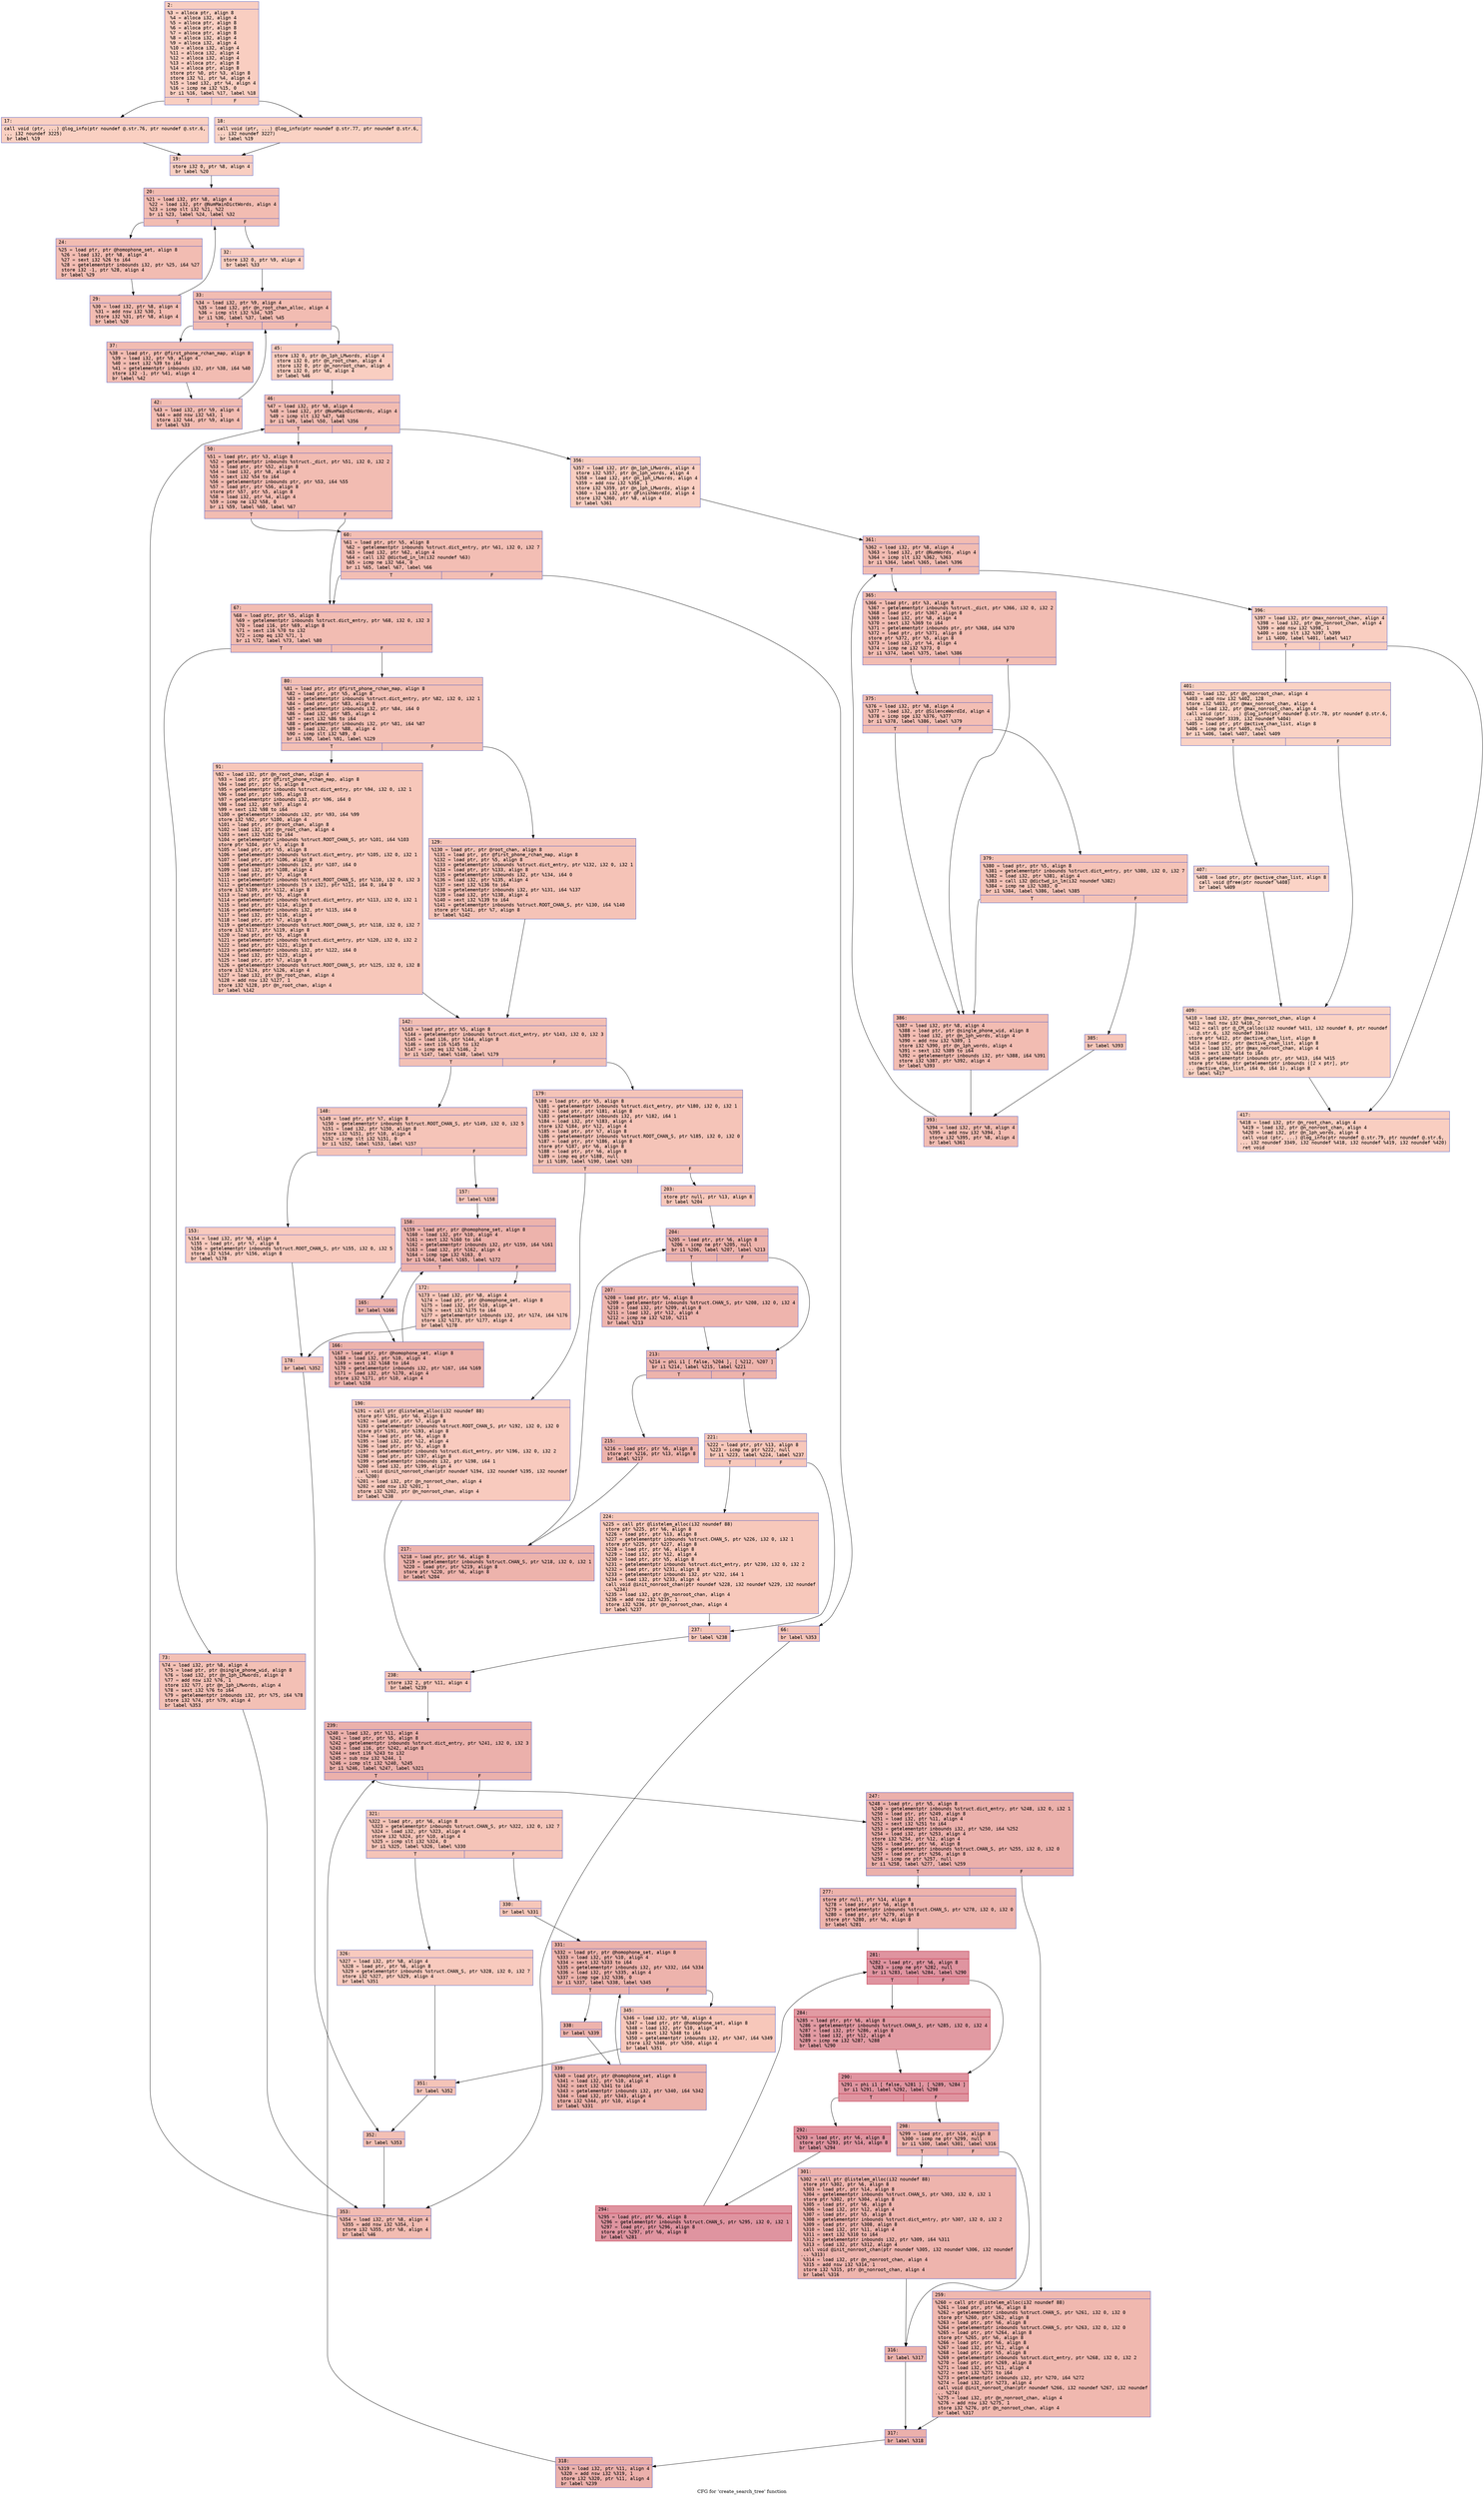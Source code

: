 digraph "CFG for 'create_search_tree' function" {
	label="CFG for 'create_search_tree' function";

	Node0x6000020072a0 [shape=record,color="#3d50c3ff", style=filled, fillcolor="#f2907270" fontname="Courier",label="{2:\l|  %3 = alloca ptr, align 8\l  %4 = alloca i32, align 4\l  %5 = alloca ptr, align 8\l  %6 = alloca ptr, align 8\l  %7 = alloca ptr, align 8\l  %8 = alloca i32, align 4\l  %9 = alloca i32, align 4\l  %10 = alloca i32, align 4\l  %11 = alloca i32, align 4\l  %12 = alloca i32, align 4\l  %13 = alloca ptr, align 8\l  %14 = alloca ptr, align 8\l  store ptr %0, ptr %3, align 8\l  store i32 %1, ptr %4, align 4\l  %15 = load i32, ptr %4, align 4\l  %16 = icmp ne i32 %15, 0\l  br i1 %16, label %17, label %18\l|{<s0>T|<s1>F}}"];
	Node0x6000020072a0:s0 -> Node0x600002007340[tooltip="2 -> 17\nProbability 62.50%" ];
	Node0x6000020072a0:s1 -> Node0x600002007390[tooltip="2 -> 18\nProbability 37.50%" ];
	Node0x600002007340 [shape=record,color="#3d50c3ff", style=filled, fillcolor="#f3947570" fontname="Courier",label="{17:\l|  call void (ptr, ...) @log_info(ptr noundef @.str.76, ptr noundef @.str.6,\l... i32 noundef 3225)\l  br label %19\l}"];
	Node0x600002007340 -> Node0x6000020073e0[tooltip="17 -> 19\nProbability 100.00%" ];
	Node0x600002007390 [shape=record,color="#3d50c3ff", style=filled, fillcolor="#f4987a70" fontname="Courier",label="{18:\l|  call void (ptr, ...) @log_info(ptr noundef @.str.77, ptr noundef @.str.6,\l... i32 noundef 3227)\l  br label %19\l}"];
	Node0x600002007390 -> Node0x6000020073e0[tooltip="18 -> 19\nProbability 100.00%" ];
	Node0x6000020073e0 [shape=record,color="#3d50c3ff", style=filled, fillcolor="#f2907270" fontname="Courier",label="{19:\l|  store i32 0, ptr %8, align 4\l  br label %20\l}"];
	Node0x6000020073e0 -> Node0x600002007430[tooltip="19 -> 20\nProbability 100.00%" ];
	Node0x600002007430 [shape=record,color="#3d50c3ff", style=filled, fillcolor="#e1675170" fontname="Courier",label="{20:\l|  %21 = load i32, ptr %8, align 4\l  %22 = load i32, ptr @NumMainDictWords, align 4\l  %23 = icmp slt i32 %21, %22\l  br i1 %23, label %24, label %32\l|{<s0>T|<s1>F}}"];
	Node0x600002007430:s0 -> Node0x600002007480[tooltip="20 -> 24\nProbability 96.88%" ];
	Node0x600002007430:s1 -> Node0x600002007520[tooltip="20 -> 32\nProbability 3.12%" ];
	Node0x600002007480 [shape=record,color="#3d50c3ff", style=filled, fillcolor="#e1675170" fontname="Courier",label="{24:\l|  %25 = load ptr, ptr @homophone_set, align 8\l  %26 = load i32, ptr %8, align 4\l  %27 = sext i32 %26 to i64\l  %28 = getelementptr inbounds i32, ptr %25, i64 %27\l  store i32 -1, ptr %28, align 4\l  br label %29\l}"];
	Node0x600002007480 -> Node0x6000020074d0[tooltip="24 -> 29\nProbability 100.00%" ];
	Node0x6000020074d0 [shape=record,color="#3d50c3ff", style=filled, fillcolor="#e1675170" fontname="Courier",label="{29:\l|  %30 = load i32, ptr %8, align 4\l  %31 = add nsw i32 %30, 1\l  store i32 %31, ptr %8, align 4\l  br label %20\l}"];
	Node0x6000020074d0 -> Node0x600002007430[tooltip="29 -> 20\nProbability 100.00%" ];
	Node0x600002007520 [shape=record,color="#3d50c3ff", style=filled, fillcolor="#f2907270" fontname="Courier",label="{32:\l|  store i32 0, ptr %9, align 4\l  br label %33\l}"];
	Node0x600002007520 -> Node0x600002007570[tooltip="32 -> 33\nProbability 100.00%" ];
	Node0x600002007570 [shape=record,color="#3d50c3ff", style=filled, fillcolor="#e1675170" fontname="Courier",label="{33:\l|  %34 = load i32, ptr %9, align 4\l  %35 = load i32, ptr @n_root_chan_alloc, align 4\l  %36 = icmp slt i32 %34, %35\l  br i1 %36, label %37, label %45\l|{<s0>T|<s1>F}}"];
	Node0x600002007570:s0 -> Node0x6000020075c0[tooltip="33 -> 37\nProbability 96.88%" ];
	Node0x600002007570:s1 -> Node0x600002007660[tooltip="33 -> 45\nProbability 3.12%" ];
	Node0x6000020075c0 [shape=record,color="#3d50c3ff", style=filled, fillcolor="#e1675170" fontname="Courier",label="{37:\l|  %38 = load ptr, ptr @first_phone_rchan_map, align 8\l  %39 = load i32, ptr %9, align 4\l  %40 = sext i32 %39 to i64\l  %41 = getelementptr inbounds i32, ptr %38, i64 %40\l  store i32 -1, ptr %41, align 4\l  br label %42\l}"];
	Node0x6000020075c0 -> Node0x600002007610[tooltip="37 -> 42\nProbability 100.00%" ];
	Node0x600002007610 [shape=record,color="#3d50c3ff", style=filled, fillcolor="#e1675170" fontname="Courier",label="{42:\l|  %43 = load i32, ptr %9, align 4\l  %44 = add nsw i32 %43, 1\l  store i32 %44, ptr %9, align 4\l  br label %33\l}"];
	Node0x600002007610 -> Node0x600002007570[tooltip="42 -> 33\nProbability 100.00%" ];
	Node0x600002007660 [shape=record,color="#3d50c3ff", style=filled, fillcolor="#f2907270" fontname="Courier",label="{45:\l|  store i32 0, ptr @n_1ph_LMwords, align 4\l  store i32 0, ptr @n_root_chan, align 4\l  store i32 0, ptr @n_nonroot_chan, align 4\l  store i32 0, ptr %8, align 4\l  br label %46\l}"];
	Node0x600002007660 -> Node0x6000020076b0[tooltip="45 -> 46\nProbability 100.00%" ];
	Node0x6000020076b0 [shape=record,color="#3d50c3ff", style=filled, fillcolor="#e1675170" fontname="Courier",label="{46:\l|  %47 = load i32, ptr %8, align 4\l  %48 = load i32, ptr @NumMainDictWords, align 4\l  %49 = icmp slt i32 %47, %48\l  br i1 %49, label %50, label %356\l|{<s0>T|<s1>F}}"];
	Node0x6000020076b0:s0 -> Node0x600002007700[tooltip="46 -> 50\nProbability 96.88%" ];
	Node0x6000020076b0:s1 -> Node0x6000020007d0[tooltip="46 -> 356\nProbability 3.12%" ];
	Node0x600002007700 [shape=record,color="#3d50c3ff", style=filled, fillcolor="#e1675170" fontname="Courier",label="{50:\l|  %51 = load ptr, ptr %3, align 8\l  %52 = getelementptr inbounds %struct._dict, ptr %51, i32 0, i32 2\l  %53 = load ptr, ptr %52, align 8\l  %54 = load i32, ptr %8, align 4\l  %55 = sext i32 %54 to i64\l  %56 = getelementptr inbounds ptr, ptr %53, i64 %55\l  %57 = load ptr, ptr %56, align 8\l  store ptr %57, ptr %5, align 8\l  %58 = load i32, ptr %4, align 4\l  %59 = icmp ne i32 %58, 0\l  br i1 %59, label %60, label %67\l|{<s0>T|<s1>F}}"];
	Node0x600002007700:s0 -> Node0x600002007750[tooltip="50 -> 60\nProbability 62.50%" ];
	Node0x600002007700:s1 -> Node0x6000020077f0[tooltip="50 -> 67\nProbability 37.50%" ];
	Node0x600002007750 [shape=record,color="#3d50c3ff", style=filled, fillcolor="#e36c5570" fontname="Courier",label="{60:\l|  %61 = load ptr, ptr %5, align 8\l  %62 = getelementptr inbounds %struct.dict_entry, ptr %61, i32 0, i32 7\l  %63 = load i32, ptr %62, align 4\l  %64 = call i32 @dictwd_in_lm(i32 noundef %63)\l  %65 = icmp ne i32 %64, 0\l  br i1 %65, label %67, label %66\l|{<s0>T|<s1>F}}"];
	Node0x600002007750:s0 -> Node0x6000020077f0[tooltip="60 -> 67\nProbability 62.50%" ];
	Node0x600002007750:s1 -> Node0x6000020077a0[tooltip="60 -> 66\nProbability 37.50%" ];
	Node0x6000020077a0 [shape=record,color="#3d50c3ff", style=filled, fillcolor="#e8765c70" fontname="Courier",label="{66:\l|  br label %353\l}"];
	Node0x6000020077a0 -> Node0x600002000780[tooltip="66 -> 353\nProbability 100.00%" ];
	Node0x6000020077f0 [shape=record,color="#3d50c3ff", style=filled, fillcolor="#e1675170" fontname="Courier",label="{67:\l|  %68 = load ptr, ptr %5, align 8\l  %69 = getelementptr inbounds %struct.dict_entry, ptr %68, i32 0, i32 3\l  %70 = load i16, ptr %69, align 8\l  %71 = sext i16 %70 to i32\l  %72 = icmp eq i32 %71, 1\l  br i1 %72, label %73, label %80\l|{<s0>T|<s1>F}}"];
	Node0x6000020077f0:s0 -> Node0x600002007840[tooltip="67 -> 73\nProbability 50.00%" ];
	Node0x6000020077f0:s1 -> Node0x600002007890[tooltip="67 -> 80\nProbability 50.00%" ];
	Node0x600002007840 [shape=record,color="#3d50c3ff", style=filled, fillcolor="#e5705870" fontname="Courier",label="{73:\l|  %74 = load i32, ptr %8, align 4\l  %75 = load ptr, ptr @single_phone_wid, align 8\l  %76 = load i32, ptr @n_1ph_LMwords, align 4\l  %77 = add nsw i32 %76, 1\l  store i32 %77, ptr @n_1ph_LMwords, align 4\l  %78 = sext i32 %76 to i64\l  %79 = getelementptr inbounds i32, ptr %75, i64 %78\l  store i32 %74, ptr %79, align 4\l  br label %353\l}"];
	Node0x600002007840 -> Node0x600002000780[tooltip="73 -> 353\nProbability 100.00%" ];
	Node0x600002007890 [shape=record,color="#3d50c3ff", style=filled, fillcolor="#e5705870" fontname="Courier",label="{80:\l|  %81 = load ptr, ptr @first_phone_rchan_map, align 8\l  %82 = load ptr, ptr %5, align 8\l  %83 = getelementptr inbounds %struct.dict_entry, ptr %82, i32 0, i32 1\l  %84 = load ptr, ptr %83, align 8\l  %85 = getelementptr inbounds i32, ptr %84, i64 0\l  %86 = load i32, ptr %85, align 4\l  %87 = sext i32 %86 to i64\l  %88 = getelementptr inbounds i32, ptr %81, i64 %87\l  %89 = load i32, ptr %88, align 4\l  %90 = icmp slt i32 %89, 0\l  br i1 %90, label %91, label %129\l|{<s0>T|<s1>F}}"];
	Node0x600002007890:s0 -> Node0x6000020078e0[tooltip="80 -> 91\nProbability 37.50%" ];
	Node0x600002007890:s1 -> Node0x600002007930[tooltip="80 -> 129\nProbability 62.50%" ];
	Node0x6000020078e0 [shape=record,color="#3d50c3ff", style=filled, fillcolor="#ec7f6370" fontname="Courier",label="{91:\l|  %92 = load i32, ptr @n_root_chan, align 4\l  %93 = load ptr, ptr @first_phone_rchan_map, align 8\l  %94 = load ptr, ptr %5, align 8\l  %95 = getelementptr inbounds %struct.dict_entry, ptr %94, i32 0, i32 1\l  %96 = load ptr, ptr %95, align 8\l  %97 = getelementptr inbounds i32, ptr %96, i64 0\l  %98 = load i32, ptr %97, align 4\l  %99 = sext i32 %98 to i64\l  %100 = getelementptr inbounds i32, ptr %93, i64 %99\l  store i32 %92, ptr %100, align 4\l  %101 = load ptr, ptr @root_chan, align 8\l  %102 = load i32, ptr @n_root_chan, align 4\l  %103 = sext i32 %102 to i64\l  %104 = getelementptr inbounds %struct.ROOT_CHAN_S, ptr %101, i64 %103\l  store ptr %104, ptr %7, align 8\l  %105 = load ptr, ptr %5, align 8\l  %106 = getelementptr inbounds %struct.dict_entry, ptr %105, i32 0, i32 1\l  %107 = load ptr, ptr %106, align 8\l  %108 = getelementptr inbounds i32, ptr %107, i64 0\l  %109 = load i32, ptr %108, align 4\l  %110 = load ptr, ptr %7, align 8\l  %111 = getelementptr inbounds %struct.ROOT_CHAN_S, ptr %110, i32 0, i32 3\l  %112 = getelementptr inbounds [5 x i32], ptr %111, i64 0, i64 0\l  store i32 %109, ptr %112, align 8\l  %113 = load ptr, ptr %5, align 8\l  %114 = getelementptr inbounds %struct.dict_entry, ptr %113, i32 0, i32 1\l  %115 = load ptr, ptr %114, align 8\l  %116 = getelementptr inbounds i32, ptr %115, i64 0\l  %117 = load i32, ptr %116, align 4\l  %118 = load ptr, ptr %7, align 8\l  %119 = getelementptr inbounds %struct.ROOT_CHAN_S, ptr %118, i32 0, i32 7\l  store i32 %117, ptr %119, align 8\l  %120 = load ptr, ptr %5, align 8\l  %121 = getelementptr inbounds %struct.dict_entry, ptr %120, i32 0, i32 2\l  %122 = load ptr, ptr %121, align 8\l  %123 = getelementptr inbounds i32, ptr %122, i64 0\l  %124 = load i32, ptr %123, align 4\l  %125 = load ptr, ptr %7, align 8\l  %126 = getelementptr inbounds %struct.ROOT_CHAN_S, ptr %125, i32 0, i32 8\l  store i32 %124, ptr %126, align 4\l  %127 = load i32, ptr @n_root_chan, align 4\l  %128 = add nsw i32 %127, 1\l  store i32 %128, ptr @n_root_chan, align 4\l  br label %142\l}"];
	Node0x6000020078e0 -> Node0x600002007980[tooltip="91 -> 142\nProbability 100.00%" ];
	Node0x600002007930 [shape=record,color="#3d50c3ff", style=filled, fillcolor="#e8765c70" fontname="Courier",label="{129:\l|  %130 = load ptr, ptr @root_chan, align 8\l  %131 = load ptr, ptr @first_phone_rchan_map, align 8\l  %132 = load ptr, ptr %5, align 8\l  %133 = getelementptr inbounds %struct.dict_entry, ptr %132, i32 0, i32 1\l  %134 = load ptr, ptr %133, align 8\l  %135 = getelementptr inbounds i32, ptr %134, i64 0\l  %136 = load i32, ptr %135, align 4\l  %137 = sext i32 %136 to i64\l  %138 = getelementptr inbounds i32, ptr %131, i64 %137\l  %139 = load i32, ptr %138, align 4\l  %140 = sext i32 %139 to i64\l  %141 = getelementptr inbounds %struct.ROOT_CHAN_S, ptr %130, i64 %140\l  store ptr %141, ptr %7, align 8\l  br label %142\l}"];
	Node0x600002007930 -> Node0x600002007980[tooltip="129 -> 142\nProbability 100.00%" ];
	Node0x600002007980 [shape=record,color="#3d50c3ff", style=filled, fillcolor="#e5705870" fontname="Courier",label="{142:\l|  %143 = load ptr, ptr %5, align 8\l  %144 = getelementptr inbounds %struct.dict_entry, ptr %143, i32 0, i32 3\l  %145 = load i16, ptr %144, align 8\l  %146 = sext i16 %145 to i32\l  %147 = icmp eq i32 %146, 2\l  br i1 %147, label %148, label %179\l|{<s0>T|<s1>F}}"];
	Node0x600002007980:s0 -> Node0x6000020079d0[tooltip="142 -> 148\nProbability 50.00%" ];
	Node0x600002007980:s1 -> Node0x600002007c50[tooltip="142 -> 179\nProbability 50.00%" ];
	Node0x6000020079d0 [shape=record,color="#3d50c3ff", style=filled, fillcolor="#e97a5f70" fontname="Courier",label="{148:\l|  %149 = load ptr, ptr %7, align 8\l  %150 = getelementptr inbounds %struct.ROOT_CHAN_S, ptr %149, i32 0, i32 5\l  %151 = load i32, ptr %150, align 8\l  store i32 %151, ptr %10, align 4\l  %152 = icmp slt i32 %151, 0\l  br i1 %152, label %153, label %157\l|{<s0>T|<s1>F}}"];
	Node0x6000020079d0:s0 -> Node0x600002007a20[tooltip="148 -> 153\nProbability 37.50%" ];
	Node0x6000020079d0:s1 -> Node0x600002007a70[tooltip="148 -> 157\nProbability 62.50%" ];
	Node0x600002007a20 [shape=record,color="#3d50c3ff", style=filled, fillcolor="#ef886b70" fontname="Courier",label="{153:\l|  %154 = load i32, ptr %8, align 4\l  %155 = load ptr, ptr %7, align 8\l  %156 = getelementptr inbounds %struct.ROOT_CHAN_S, ptr %155, i32 0, i32 5\l  store i32 %154, ptr %156, align 8\l  br label %178\l}"];
	Node0x600002007a20 -> Node0x600002007c00[tooltip="153 -> 178\nProbability 100.00%" ];
	Node0x600002007a70 [shape=record,color="#3d50c3ff", style=filled, fillcolor="#ec7f6370" fontname="Courier",label="{157:\l|  br label %158\l}"];
	Node0x600002007a70 -> Node0x600002007ac0[tooltip="157 -> 158\nProbability 100.00%" ];
	Node0x600002007ac0 [shape=record,color="#3d50c3ff", style=filled, fillcolor="#d6524470" fontname="Courier",label="{158:\l|  %159 = load ptr, ptr @homophone_set, align 8\l  %160 = load i32, ptr %10, align 4\l  %161 = sext i32 %160 to i64\l  %162 = getelementptr inbounds i32, ptr %159, i64 %161\l  %163 = load i32, ptr %162, align 4\l  %164 = icmp sge i32 %163, 0\l  br i1 %164, label %165, label %172\l|{<s0>T|<s1>F}}"];
	Node0x600002007ac0:s0 -> Node0x600002007b10[tooltip="158 -> 165\nProbability 96.88%" ];
	Node0x600002007ac0:s1 -> Node0x600002007bb0[tooltip="158 -> 172\nProbability 3.12%" ];
	Node0x600002007b10 [shape=record,color="#3d50c3ff", style=filled, fillcolor="#d6524470" fontname="Courier",label="{165:\l|  br label %166\l}"];
	Node0x600002007b10 -> Node0x600002007b60[tooltip="165 -> 166\nProbability 100.00%" ];
	Node0x600002007b60 [shape=record,color="#3d50c3ff", style=filled, fillcolor="#d6524470" fontname="Courier",label="{166:\l|  %167 = load ptr, ptr @homophone_set, align 8\l  %168 = load i32, ptr %10, align 4\l  %169 = sext i32 %168 to i64\l  %170 = getelementptr inbounds i32, ptr %167, i64 %169\l  %171 = load i32, ptr %170, align 4\l  store i32 %171, ptr %10, align 4\l  br label %158\l}"];
	Node0x600002007b60 -> Node0x600002007ac0[tooltip="166 -> 158\nProbability 100.00%" ];
	Node0x600002007bb0 [shape=record,color="#3d50c3ff", style=filled, fillcolor="#ec7f6370" fontname="Courier",label="{172:\l|  %173 = load i32, ptr %8, align 4\l  %174 = load ptr, ptr @homophone_set, align 8\l  %175 = load i32, ptr %10, align 4\l  %176 = sext i32 %175 to i64\l  %177 = getelementptr inbounds i32, ptr %174, i64 %176\l  store i32 %173, ptr %177, align 4\l  br label %178\l}"];
	Node0x600002007bb0 -> Node0x600002007c00[tooltip="172 -> 178\nProbability 100.00%" ];
	Node0x600002007c00 [shape=record,color="#3d50c3ff", style=filled, fillcolor="#e97a5f70" fontname="Courier",label="{178:\l|  br label %352\l}"];
	Node0x600002007c00 -> Node0x600002000730[tooltip="178 -> 352\nProbability 100.00%" ];
	Node0x600002007c50 [shape=record,color="#3d50c3ff", style=filled, fillcolor="#e97a5f70" fontname="Courier",label="{179:\l|  %180 = load ptr, ptr %5, align 8\l  %181 = getelementptr inbounds %struct.dict_entry, ptr %180, i32 0, i32 1\l  %182 = load ptr, ptr %181, align 8\l  %183 = getelementptr inbounds i32, ptr %182, i64 1\l  %184 = load i32, ptr %183, align 4\l  store i32 %184, ptr %12, align 4\l  %185 = load ptr, ptr %7, align 8\l  %186 = getelementptr inbounds %struct.ROOT_CHAN_S, ptr %185, i32 0, i32 0\l  %187 = load ptr, ptr %186, align 8\l  store ptr %187, ptr %6, align 8\l  %188 = load ptr, ptr %6, align 8\l  %189 = icmp eq ptr %188, null\l  br i1 %189, label %190, label %203\l|{<s0>T|<s1>F}}"];
	Node0x600002007c50:s0 -> Node0x600002007ca0[tooltip="179 -> 190\nProbability 37.50%" ];
	Node0x600002007c50:s1 -> Node0x600002007cf0[tooltip="179 -> 203\nProbability 62.50%" ];
	Node0x600002007ca0 [shape=record,color="#3d50c3ff", style=filled, fillcolor="#ef886b70" fontname="Courier",label="{190:\l|  %191 = call ptr @listelem_alloc(i32 noundef 88)\l  store ptr %191, ptr %6, align 8\l  %192 = load ptr, ptr %7, align 8\l  %193 = getelementptr inbounds %struct.ROOT_CHAN_S, ptr %192, i32 0, i32 0\l  store ptr %191, ptr %193, align 8\l  %194 = load ptr, ptr %6, align 8\l  %195 = load i32, ptr %12, align 4\l  %196 = load ptr, ptr %5, align 8\l  %197 = getelementptr inbounds %struct.dict_entry, ptr %196, i32 0, i32 2\l  %198 = load ptr, ptr %197, align 8\l  %199 = getelementptr inbounds i32, ptr %198, i64 1\l  %200 = load i32, ptr %199, align 4\l  call void @init_nonroot_chan(ptr noundef %194, i32 noundef %195, i32 noundef\l... %200)\l  %201 = load i32, ptr @n_nonroot_chan, align 4\l  %202 = add nsw i32 %201, 1\l  store i32 %202, ptr @n_nonroot_chan, align 4\l  br label %238\l}"];
	Node0x600002007ca0 -> Node0x600002000000[tooltip="190 -> 238\nProbability 100.00%" ];
	Node0x600002007cf0 [shape=record,color="#3d50c3ff", style=filled, fillcolor="#ec7f6370" fontname="Courier",label="{203:\l|  store ptr null, ptr %13, align 8\l  br label %204\l}"];
	Node0x600002007cf0 -> Node0x600002007d40[tooltip="203 -> 204\nProbability 100.00%" ];
	Node0x600002007d40 [shape=record,color="#3d50c3ff", style=filled, fillcolor="#d6524470" fontname="Courier",label="{204:\l|  %205 = load ptr, ptr %6, align 8\l  %206 = icmp ne ptr %205, null\l  br i1 %206, label %207, label %213\l|{<s0>T|<s1>F}}"];
	Node0x600002007d40:s0 -> Node0x600002007d90[tooltip="204 -> 207\nProbability 62.50%" ];
	Node0x600002007d40:s1 -> Node0x600002007de0[tooltip="204 -> 213\nProbability 37.50%" ];
	Node0x600002007d90 [shape=record,color="#3d50c3ff", style=filled, fillcolor="#d8564670" fontname="Courier",label="{207:\l|  %208 = load ptr, ptr %6, align 8\l  %209 = getelementptr inbounds %struct.CHAN_S, ptr %208, i32 0, i32 4\l  %210 = load i32, ptr %209, align 8\l  %211 = load i32, ptr %12, align 4\l  %212 = icmp ne i32 %210, %211\l  br label %213\l}"];
	Node0x600002007d90 -> Node0x600002007de0[tooltip="207 -> 213\nProbability 100.00%" ];
	Node0x600002007de0 [shape=record,color="#3d50c3ff", style=filled, fillcolor="#d6524470" fontname="Courier",label="{213:\l|  %214 = phi i1 [ false, %204 ], [ %212, %207 ]\l  br i1 %214, label %215, label %221\l|{<s0>T|<s1>F}}"];
	Node0x600002007de0:s0 -> Node0x600002007e30[tooltip="213 -> 215\nProbability 96.88%" ];
	Node0x600002007de0:s1 -> Node0x600002007ed0[tooltip="213 -> 221\nProbability 3.12%" ];
	Node0x600002007e30 [shape=record,color="#3d50c3ff", style=filled, fillcolor="#d6524470" fontname="Courier",label="{215:\l|  %216 = load ptr, ptr %6, align 8\l  store ptr %216, ptr %13, align 8\l  br label %217\l}"];
	Node0x600002007e30 -> Node0x600002007e80[tooltip="215 -> 217\nProbability 100.00%" ];
	Node0x600002007e80 [shape=record,color="#3d50c3ff", style=filled, fillcolor="#d6524470" fontname="Courier",label="{217:\l|  %218 = load ptr, ptr %6, align 8\l  %219 = getelementptr inbounds %struct.CHAN_S, ptr %218, i32 0, i32 1\l  %220 = load ptr, ptr %219, align 8\l  store ptr %220, ptr %6, align 8\l  br label %204\l}"];
	Node0x600002007e80 -> Node0x600002007d40[tooltip="217 -> 204\nProbability 100.00%" ];
	Node0x600002007ed0 [shape=record,color="#3d50c3ff", style=filled, fillcolor="#ec7f6370" fontname="Courier",label="{221:\l|  %222 = load ptr, ptr %13, align 8\l  %223 = icmp ne ptr %222, null\l  br i1 %223, label %224, label %237\l|{<s0>T|<s1>F}}"];
	Node0x600002007ed0:s0 -> Node0x600002007f20[tooltip="221 -> 224\nProbability 62.50%" ];
	Node0x600002007ed0:s1 -> Node0x600002007f70[tooltip="221 -> 237\nProbability 37.50%" ];
	Node0x600002007f20 [shape=record,color="#3d50c3ff", style=filled, fillcolor="#ed836670" fontname="Courier",label="{224:\l|  %225 = call ptr @listelem_alloc(i32 noundef 88)\l  store ptr %225, ptr %6, align 8\l  %226 = load ptr, ptr %13, align 8\l  %227 = getelementptr inbounds %struct.CHAN_S, ptr %226, i32 0, i32 1\l  store ptr %225, ptr %227, align 8\l  %228 = load ptr, ptr %6, align 8\l  %229 = load i32, ptr %12, align 4\l  %230 = load ptr, ptr %5, align 8\l  %231 = getelementptr inbounds %struct.dict_entry, ptr %230, i32 0, i32 2\l  %232 = load ptr, ptr %231, align 8\l  %233 = getelementptr inbounds i32, ptr %232, i64 1\l  %234 = load i32, ptr %233, align 4\l  call void @init_nonroot_chan(ptr noundef %228, i32 noundef %229, i32 noundef\l... %234)\l  %235 = load i32, ptr @n_nonroot_chan, align 4\l  %236 = add nsw i32 %235, 1\l  store i32 %236, ptr @n_nonroot_chan, align 4\l  br label %237\l}"];
	Node0x600002007f20 -> Node0x600002007f70[tooltip="224 -> 237\nProbability 100.00%" ];
	Node0x600002007f70 [shape=record,color="#3d50c3ff", style=filled, fillcolor="#ec7f6370" fontname="Courier",label="{237:\l|  br label %238\l}"];
	Node0x600002007f70 -> Node0x600002000000[tooltip="237 -> 238\nProbability 100.00%" ];
	Node0x600002000000 [shape=record,color="#3d50c3ff", style=filled, fillcolor="#e97a5f70" fontname="Courier",label="{238:\l|  store i32 2, ptr %11, align 4\l  br label %239\l}"];
	Node0x600002000000 -> Node0x600002000050[tooltip="238 -> 239\nProbability 100.00%" ];
	Node0x600002000050 [shape=record,color="#3d50c3ff", style=filled, fillcolor="#d24b4070" fontname="Courier",label="{239:\l|  %240 = load i32, ptr %11, align 4\l  %241 = load ptr, ptr %5, align 8\l  %242 = getelementptr inbounds %struct.dict_entry, ptr %241, i32 0, i32 3\l  %243 = load i16, ptr %242, align 8\l  %244 = sext i16 %243 to i32\l  %245 = sub nsw i32 %244, 1\l  %246 = icmp slt i32 %240, %245\l  br i1 %246, label %247, label %321\l|{<s0>T|<s1>F}}"];
	Node0x600002000050:s0 -> Node0x6000020000a0[tooltip="239 -> 247\nProbability 96.88%" ];
	Node0x600002000050:s1 -> Node0x6000020004b0[tooltip="239 -> 321\nProbability 3.12%" ];
	Node0x6000020000a0 [shape=record,color="#3d50c3ff", style=filled, fillcolor="#d24b4070" fontname="Courier",label="{247:\l|  %248 = load ptr, ptr %5, align 8\l  %249 = getelementptr inbounds %struct.dict_entry, ptr %248, i32 0, i32 1\l  %250 = load ptr, ptr %249, align 8\l  %251 = load i32, ptr %11, align 4\l  %252 = sext i32 %251 to i64\l  %253 = getelementptr inbounds i32, ptr %250, i64 %252\l  %254 = load i32, ptr %253, align 4\l  store i32 %254, ptr %12, align 4\l  %255 = load ptr, ptr %6, align 8\l  %256 = getelementptr inbounds %struct.CHAN_S, ptr %255, i32 0, i32 0\l  %257 = load ptr, ptr %256, align 8\l  %258 = icmp ne ptr %257, null\l  br i1 %258, label %277, label %259\l|{<s0>T|<s1>F}}"];
	Node0x6000020000a0:s0 -> Node0x600002000140[tooltip="247 -> 277\nProbability 62.50%" ];
	Node0x6000020000a0:s1 -> Node0x6000020000f0[tooltip="247 -> 259\nProbability 37.50%" ];
	Node0x6000020000f0 [shape=record,color="#3d50c3ff", style=filled, fillcolor="#dc5d4a70" fontname="Courier",label="{259:\l|  %260 = call ptr @listelem_alloc(i32 noundef 88)\l  %261 = load ptr, ptr %6, align 8\l  %262 = getelementptr inbounds %struct.CHAN_S, ptr %261, i32 0, i32 0\l  store ptr %260, ptr %262, align 8\l  %263 = load ptr, ptr %6, align 8\l  %264 = getelementptr inbounds %struct.CHAN_S, ptr %263, i32 0, i32 0\l  %265 = load ptr, ptr %264, align 8\l  store ptr %265, ptr %6, align 8\l  %266 = load ptr, ptr %6, align 8\l  %267 = load i32, ptr %12, align 4\l  %268 = load ptr, ptr %5, align 8\l  %269 = getelementptr inbounds %struct.dict_entry, ptr %268, i32 0, i32 2\l  %270 = load ptr, ptr %269, align 8\l  %271 = load i32, ptr %11, align 4\l  %272 = sext i32 %271 to i64\l  %273 = getelementptr inbounds i32, ptr %270, i64 %272\l  %274 = load i32, ptr %273, align 4\l  call void @init_nonroot_chan(ptr noundef %266, i32 noundef %267, i32 noundef\l... %274)\l  %275 = load i32, ptr @n_nonroot_chan, align 4\l  %276 = add nsw i32 %275, 1\l  store i32 %276, ptr @n_nonroot_chan, align 4\l  br label %317\l}"];
	Node0x6000020000f0 -> Node0x600002000410[tooltip="259 -> 317\nProbability 100.00%" ];
	Node0x600002000140 [shape=record,color="#3d50c3ff", style=filled, fillcolor="#d6524470" fontname="Courier",label="{277:\l|  store ptr null, ptr %14, align 8\l  %278 = load ptr, ptr %6, align 8\l  %279 = getelementptr inbounds %struct.CHAN_S, ptr %278, i32 0, i32 0\l  %280 = load ptr, ptr %279, align 8\l  store ptr %280, ptr %6, align 8\l  br label %281\l}"];
	Node0x600002000140 -> Node0x600002000190[tooltip="277 -> 281\nProbability 100.00%" ];
	Node0x600002000190 [shape=record,color="#b70d28ff", style=filled, fillcolor="#b70d2870" fontname="Courier",label="{281:\l|  %282 = load ptr, ptr %6, align 8\l  %283 = icmp ne ptr %282, null\l  br i1 %283, label %284, label %290\l|{<s0>T|<s1>F}}"];
	Node0x600002000190:s0 -> Node0x6000020001e0[tooltip="281 -> 284\nProbability 62.50%" ];
	Node0x600002000190:s1 -> Node0x600002000230[tooltip="281 -> 290\nProbability 37.50%" ];
	Node0x6000020001e0 [shape=record,color="#b70d28ff", style=filled, fillcolor="#bb1b2c70" fontname="Courier",label="{284:\l|  %285 = load ptr, ptr %6, align 8\l  %286 = getelementptr inbounds %struct.CHAN_S, ptr %285, i32 0, i32 4\l  %287 = load i32, ptr %286, align 8\l  %288 = load i32, ptr %12, align 4\l  %289 = icmp ne i32 %287, %288\l  br label %290\l}"];
	Node0x6000020001e0 -> Node0x600002000230[tooltip="284 -> 290\nProbability 100.00%" ];
	Node0x600002000230 [shape=record,color="#b70d28ff", style=filled, fillcolor="#b70d2870" fontname="Courier",label="{290:\l|  %291 = phi i1 [ false, %281 ], [ %289, %284 ]\l  br i1 %291, label %292, label %298\l|{<s0>T|<s1>F}}"];
	Node0x600002000230:s0 -> Node0x600002000280[tooltip="290 -> 292\nProbability 96.88%" ];
	Node0x600002000230:s1 -> Node0x600002000320[tooltip="290 -> 298\nProbability 3.12%" ];
	Node0x600002000280 [shape=record,color="#b70d28ff", style=filled, fillcolor="#b70d2870" fontname="Courier",label="{292:\l|  %293 = load ptr, ptr %6, align 8\l  store ptr %293, ptr %14, align 8\l  br label %294\l}"];
	Node0x600002000280 -> Node0x6000020002d0[tooltip="292 -> 294\nProbability 100.00%" ];
	Node0x6000020002d0 [shape=record,color="#b70d28ff", style=filled, fillcolor="#b70d2870" fontname="Courier",label="{294:\l|  %295 = load ptr, ptr %6, align 8\l  %296 = getelementptr inbounds %struct.CHAN_S, ptr %295, i32 0, i32 1\l  %297 = load ptr, ptr %296, align 8\l  store ptr %297, ptr %6, align 8\l  br label %281\l}"];
	Node0x6000020002d0 -> Node0x600002000190[tooltip="294 -> 281\nProbability 100.00%" ];
	Node0x600002000320 [shape=record,color="#3d50c3ff", style=filled, fillcolor="#d6524470" fontname="Courier",label="{298:\l|  %299 = load ptr, ptr %14, align 8\l  %300 = icmp ne ptr %299, null\l  br i1 %300, label %301, label %316\l|{<s0>T|<s1>F}}"];
	Node0x600002000320:s0 -> Node0x600002000370[tooltip="298 -> 301\nProbability 62.50%" ];
	Node0x600002000320:s1 -> Node0x6000020003c0[tooltip="298 -> 316\nProbability 37.50%" ];
	Node0x600002000370 [shape=record,color="#3d50c3ff", style=filled, fillcolor="#d8564670" fontname="Courier",label="{301:\l|  %302 = call ptr @listelem_alloc(i32 noundef 88)\l  store ptr %302, ptr %6, align 8\l  %303 = load ptr, ptr %14, align 8\l  %304 = getelementptr inbounds %struct.CHAN_S, ptr %303, i32 0, i32 1\l  store ptr %302, ptr %304, align 8\l  %305 = load ptr, ptr %6, align 8\l  %306 = load i32, ptr %12, align 4\l  %307 = load ptr, ptr %5, align 8\l  %308 = getelementptr inbounds %struct.dict_entry, ptr %307, i32 0, i32 2\l  %309 = load ptr, ptr %308, align 8\l  %310 = load i32, ptr %11, align 4\l  %311 = sext i32 %310 to i64\l  %312 = getelementptr inbounds i32, ptr %309, i64 %311\l  %313 = load i32, ptr %312, align 4\l  call void @init_nonroot_chan(ptr noundef %305, i32 noundef %306, i32 noundef\l... %313)\l  %314 = load i32, ptr @n_nonroot_chan, align 4\l  %315 = add nsw i32 %314, 1\l  store i32 %315, ptr @n_nonroot_chan, align 4\l  br label %316\l}"];
	Node0x600002000370 -> Node0x6000020003c0[tooltip="301 -> 316\nProbability 100.00%" ];
	Node0x6000020003c0 [shape=record,color="#3d50c3ff", style=filled, fillcolor="#d6524470" fontname="Courier",label="{316:\l|  br label %317\l}"];
	Node0x6000020003c0 -> Node0x600002000410[tooltip="316 -> 317\nProbability 100.00%" ];
	Node0x600002000410 [shape=record,color="#3d50c3ff", style=filled, fillcolor="#d24b4070" fontname="Courier",label="{317:\l|  br label %318\l}"];
	Node0x600002000410 -> Node0x600002000460[tooltip="317 -> 318\nProbability 100.00%" ];
	Node0x600002000460 [shape=record,color="#3d50c3ff", style=filled, fillcolor="#d24b4070" fontname="Courier",label="{318:\l|  %319 = load i32, ptr %11, align 4\l  %320 = add nsw i32 %319, 1\l  store i32 %320, ptr %11, align 4\l  br label %239\l}"];
	Node0x600002000460 -> Node0x600002000050[tooltip="318 -> 239\nProbability 100.00%" ];
	Node0x6000020004b0 [shape=record,color="#3d50c3ff", style=filled, fillcolor="#e97a5f70" fontname="Courier",label="{321:\l|  %322 = load ptr, ptr %6, align 8\l  %323 = getelementptr inbounds %struct.CHAN_S, ptr %322, i32 0, i32 7\l  %324 = load i32, ptr %323, align 4\l  store i32 %324, ptr %10, align 4\l  %325 = icmp slt i32 %324, 0\l  br i1 %325, label %326, label %330\l|{<s0>T|<s1>F}}"];
	Node0x6000020004b0:s0 -> Node0x600002000500[tooltip="321 -> 326\nProbability 37.50%" ];
	Node0x6000020004b0:s1 -> Node0x600002000550[tooltip="321 -> 330\nProbability 62.50%" ];
	Node0x600002000500 [shape=record,color="#3d50c3ff", style=filled, fillcolor="#ef886b70" fontname="Courier",label="{326:\l|  %327 = load i32, ptr %8, align 4\l  %328 = load ptr, ptr %6, align 8\l  %329 = getelementptr inbounds %struct.CHAN_S, ptr %328, i32 0, i32 7\l  store i32 %327, ptr %329, align 4\l  br label %351\l}"];
	Node0x600002000500 -> Node0x6000020006e0[tooltip="326 -> 351\nProbability 100.00%" ];
	Node0x600002000550 [shape=record,color="#3d50c3ff", style=filled, fillcolor="#ec7f6370" fontname="Courier",label="{330:\l|  br label %331\l}"];
	Node0x600002000550 -> Node0x6000020005a0[tooltip="330 -> 331\nProbability 100.00%" ];
	Node0x6000020005a0 [shape=record,color="#3d50c3ff", style=filled, fillcolor="#d6524470" fontname="Courier",label="{331:\l|  %332 = load ptr, ptr @homophone_set, align 8\l  %333 = load i32, ptr %10, align 4\l  %334 = sext i32 %333 to i64\l  %335 = getelementptr inbounds i32, ptr %332, i64 %334\l  %336 = load i32, ptr %335, align 4\l  %337 = icmp sge i32 %336, 0\l  br i1 %337, label %338, label %345\l|{<s0>T|<s1>F}}"];
	Node0x6000020005a0:s0 -> Node0x6000020005f0[tooltip="331 -> 338\nProbability 96.88%" ];
	Node0x6000020005a0:s1 -> Node0x600002000690[tooltip="331 -> 345\nProbability 3.12%" ];
	Node0x6000020005f0 [shape=record,color="#3d50c3ff", style=filled, fillcolor="#d6524470" fontname="Courier",label="{338:\l|  br label %339\l}"];
	Node0x6000020005f0 -> Node0x600002000640[tooltip="338 -> 339\nProbability 100.00%" ];
	Node0x600002000640 [shape=record,color="#3d50c3ff", style=filled, fillcolor="#d6524470" fontname="Courier",label="{339:\l|  %340 = load ptr, ptr @homophone_set, align 8\l  %341 = load i32, ptr %10, align 4\l  %342 = sext i32 %341 to i64\l  %343 = getelementptr inbounds i32, ptr %340, i64 %342\l  %344 = load i32, ptr %343, align 4\l  store i32 %344, ptr %10, align 4\l  br label %331\l}"];
	Node0x600002000640 -> Node0x6000020005a0[tooltip="339 -> 331\nProbability 100.00%" ];
	Node0x600002000690 [shape=record,color="#3d50c3ff", style=filled, fillcolor="#ec7f6370" fontname="Courier",label="{345:\l|  %346 = load i32, ptr %8, align 4\l  %347 = load ptr, ptr @homophone_set, align 8\l  %348 = load i32, ptr %10, align 4\l  %349 = sext i32 %348 to i64\l  %350 = getelementptr inbounds i32, ptr %347, i64 %349\l  store i32 %346, ptr %350, align 4\l  br label %351\l}"];
	Node0x600002000690 -> Node0x6000020006e0[tooltip="345 -> 351\nProbability 100.00%" ];
	Node0x6000020006e0 [shape=record,color="#3d50c3ff", style=filled, fillcolor="#e97a5f70" fontname="Courier",label="{351:\l|  br label %352\l}"];
	Node0x6000020006e0 -> Node0x600002000730[tooltip="351 -> 352\nProbability 100.00%" ];
	Node0x600002000730 [shape=record,color="#3d50c3ff", style=filled, fillcolor="#e5705870" fontname="Courier",label="{352:\l|  br label %353\l}"];
	Node0x600002000730 -> Node0x600002000780[tooltip="352 -> 353\nProbability 100.00%" ];
	Node0x600002000780 [shape=record,color="#3d50c3ff", style=filled, fillcolor="#e1675170" fontname="Courier",label="{353:\l|  %354 = load i32, ptr %8, align 4\l  %355 = add nsw i32 %354, 1\l  store i32 %355, ptr %8, align 4\l  br label %46\l}"];
	Node0x600002000780 -> Node0x6000020076b0[tooltip="353 -> 46\nProbability 100.00%" ];
	Node0x6000020007d0 [shape=record,color="#3d50c3ff", style=filled, fillcolor="#f2907270" fontname="Courier",label="{356:\l|  %357 = load i32, ptr @n_1ph_LMwords, align 4\l  store i32 %357, ptr @n_1ph_words, align 4\l  %358 = load i32, ptr @n_1ph_LMwords, align 4\l  %359 = add nsw i32 %358, 1\l  store i32 %359, ptr @n_1ph_LMwords, align 4\l  %360 = load i32, ptr @FinishWordId, align 4\l  store i32 %360, ptr %8, align 4\l  br label %361\l}"];
	Node0x6000020007d0 -> Node0x600002000820[tooltip="356 -> 361\nProbability 100.00%" ];
	Node0x600002000820 [shape=record,color="#3d50c3ff", style=filled, fillcolor="#e1675170" fontname="Courier",label="{361:\l|  %362 = load i32, ptr %8, align 4\l  %363 = load i32, ptr @NumWords, align 4\l  %364 = icmp slt i32 %362, %363\l  br i1 %364, label %365, label %396\l|{<s0>T|<s1>F}}"];
	Node0x600002000820:s0 -> Node0x600002000870[tooltip="361 -> 365\nProbability 96.88%" ];
	Node0x600002000820:s1 -> Node0x600002000a50[tooltip="361 -> 396\nProbability 3.12%" ];
	Node0x600002000870 [shape=record,color="#3d50c3ff", style=filled, fillcolor="#e1675170" fontname="Courier",label="{365:\l|  %366 = load ptr, ptr %3, align 8\l  %367 = getelementptr inbounds %struct._dict, ptr %366, i32 0, i32 2\l  %368 = load ptr, ptr %367, align 8\l  %369 = load i32, ptr %8, align 4\l  %370 = sext i32 %369 to i64\l  %371 = getelementptr inbounds ptr, ptr %368, i64 %370\l  %372 = load ptr, ptr %371, align 8\l  store ptr %372, ptr %5, align 8\l  %373 = load i32, ptr %4, align 4\l  %374 = icmp ne i32 %373, 0\l  br i1 %374, label %375, label %386\l|{<s0>T|<s1>F}}"];
	Node0x600002000870:s0 -> Node0x6000020008c0[tooltip="365 -> 375\nProbability 62.50%" ];
	Node0x600002000870:s1 -> Node0x6000020009b0[tooltip="365 -> 386\nProbability 37.50%" ];
	Node0x6000020008c0 [shape=record,color="#3d50c3ff", style=filled, fillcolor="#e36c5570" fontname="Courier",label="{375:\l|  %376 = load i32, ptr %8, align 4\l  %377 = load i32, ptr @SilenceWordId, align 4\l  %378 = icmp sge i32 %376, %377\l  br i1 %378, label %386, label %379\l|{<s0>T|<s1>F}}"];
	Node0x6000020008c0:s0 -> Node0x6000020009b0[tooltip="375 -> 386\nProbability 50.00%" ];
	Node0x6000020008c0:s1 -> Node0x600002000910[tooltip="375 -> 379\nProbability 50.00%" ];
	Node0x600002000910 [shape=record,color="#3d50c3ff", style=filled, fillcolor="#e8765c70" fontname="Courier",label="{379:\l|  %380 = load ptr, ptr %5, align 8\l  %381 = getelementptr inbounds %struct.dict_entry, ptr %380, i32 0, i32 7\l  %382 = load i32, ptr %381, align 4\l  %383 = call i32 @dictwd_in_lm(i32 noundef %382)\l  %384 = icmp ne i32 %383, 0\l  br i1 %384, label %386, label %385\l|{<s0>T|<s1>F}}"];
	Node0x600002000910:s0 -> Node0x6000020009b0[tooltip="379 -> 386\nProbability 62.50%" ];
	Node0x600002000910:s1 -> Node0x600002000960[tooltip="379 -> 385\nProbability 37.50%" ];
	Node0x600002000960 [shape=record,color="#3d50c3ff", style=filled, fillcolor="#ec7f6370" fontname="Courier",label="{385:\l|  br label %393\l}"];
	Node0x600002000960 -> Node0x600002000a00[tooltip="385 -> 393\nProbability 100.00%" ];
	Node0x6000020009b0 [shape=record,color="#3d50c3ff", style=filled, fillcolor="#e1675170" fontname="Courier",label="{386:\l|  %387 = load i32, ptr %8, align 4\l  %388 = load ptr, ptr @single_phone_wid, align 8\l  %389 = load i32, ptr @n_1ph_words, align 4\l  %390 = add nsw i32 %389, 1\l  store i32 %390, ptr @n_1ph_words, align 4\l  %391 = sext i32 %389 to i64\l  %392 = getelementptr inbounds i32, ptr %388, i64 %391\l  store i32 %387, ptr %392, align 4\l  br label %393\l}"];
	Node0x6000020009b0 -> Node0x600002000a00[tooltip="386 -> 393\nProbability 100.00%" ];
	Node0x600002000a00 [shape=record,color="#3d50c3ff", style=filled, fillcolor="#e1675170" fontname="Courier",label="{393:\l|  %394 = load i32, ptr %8, align 4\l  %395 = add nsw i32 %394, 1\l  store i32 %395, ptr %8, align 4\l  br label %361\l}"];
	Node0x600002000a00 -> Node0x600002000820[tooltip="393 -> 361\nProbability 100.00%" ];
	Node0x600002000a50 [shape=record,color="#3d50c3ff", style=filled, fillcolor="#f2907270" fontname="Courier",label="{396:\l|  %397 = load i32, ptr @max_nonroot_chan, align 4\l  %398 = load i32, ptr @n_nonroot_chan, align 4\l  %399 = add nsw i32 %398, 1\l  %400 = icmp slt i32 %397, %399\l  br i1 %400, label %401, label %417\l|{<s0>T|<s1>F}}"];
	Node0x600002000a50:s0 -> Node0x600002000aa0[tooltip="396 -> 401\nProbability 50.00%" ];
	Node0x600002000a50:s1 -> Node0x600002000b90[tooltip="396 -> 417\nProbability 50.00%" ];
	Node0x600002000aa0 [shape=record,color="#3d50c3ff", style=filled, fillcolor="#f4987a70" fontname="Courier",label="{401:\l|  %402 = load i32, ptr @n_nonroot_chan, align 4\l  %403 = add nsw i32 %402, 128\l  store i32 %403, ptr @max_nonroot_chan, align 4\l  %404 = load i32, ptr @max_nonroot_chan, align 4\l  call void (ptr, ...) @log_info(ptr noundef @.str.78, ptr noundef @.str.6,\l... i32 noundef 3339, i32 noundef %404)\l  %405 = load ptr, ptr @active_chan_list, align 8\l  %406 = icmp ne ptr %405, null\l  br i1 %406, label %407, label %409\l|{<s0>T|<s1>F}}"];
	Node0x600002000aa0:s0 -> Node0x600002000af0[tooltip="401 -> 407\nProbability 62.50%" ];
	Node0x600002000aa0:s1 -> Node0x600002000b40[tooltip="401 -> 409\nProbability 37.50%" ];
	Node0x600002000af0 [shape=record,color="#3d50c3ff", style=filled, fillcolor="#f59c7d70" fontname="Courier",label="{407:\l|  %408 = load ptr, ptr @active_chan_list, align 8\l  call void @free(ptr noundef %408)\l  br label %409\l}"];
	Node0x600002000af0 -> Node0x600002000b40[tooltip="407 -> 409\nProbability 100.00%" ];
	Node0x600002000b40 [shape=record,color="#3d50c3ff", style=filled, fillcolor="#f4987a70" fontname="Courier",label="{409:\l|  %410 = load i32, ptr @max_nonroot_chan, align 4\l  %411 = mul nsw i32 %410, 2\l  %412 = call ptr @_CM_calloc(i32 noundef %411, i32 noundef 8, ptr noundef\l... @.str.6, i32 noundef 3344)\l  store ptr %412, ptr @active_chan_list, align 8\l  %413 = load ptr, ptr @active_chan_list, align 8\l  %414 = load i32, ptr @max_nonroot_chan, align 4\l  %415 = sext i32 %414 to i64\l  %416 = getelementptr inbounds ptr, ptr %413, i64 %415\l  store ptr %416, ptr getelementptr inbounds ([2 x ptr], ptr\l... @active_chan_list, i64 0, i64 1), align 8\l  br label %417\l}"];
	Node0x600002000b40 -> Node0x600002000b90[tooltip="409 -> 417\nProbability 100.00%" ];
	Node0x600002000b90 [shape=record,color="#3d50c3ff", style=filled, fillcolor="#f2907270" fontname="Courier",label="{417:\l|  %418 = load i32, ptr @n_root_chan, align 4\l  %419 = load i32, ptr @n_nonroot_chan, align 4\l  %420 = load i32, ptr @n_1ph_words, align 4\l  call void (ptr, ...) @log_info(ptr noundef @.str.79, ptr noundef @.str.6,\l... i32 noundef 3349, i32 noundef %418, i32 noundef %419, i32 noundef %420)\l  ret void\l}"];
}

